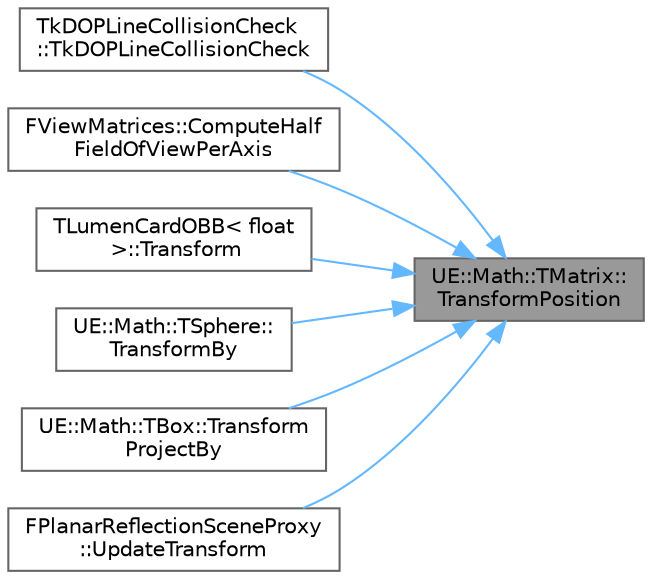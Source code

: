 digraph "UE::Math::TMatrix::TransformPosition"
{
 // INTERACTIVE_SVG=YES
 // LATEX_PDF_SIZE
  bgcolor="transparent";
  edge [fontname=Helvetica,fontsize=10,labelfontname=Helvetica,labelfontsize=10];
  node [fontname=Helvetica,fontsize=10,shape=box,height=0.2,width=0.4];
  rankdir="RL";
  Node1 [id="Node000001",label="UE::Math::TMatrix::\lTransformPosition",height=0.2,width=0.4,color="gray40", fillcolor="grey60", style="filled", fontcolor="black",tooltip="Transform a location - will take into account translation part of the TMatrix<T>."];
  Node1 -> Node2 [id="edge1_Node000001_Node000002",dir="back",color="steelblue1",style="solid",tooltip=" "];
  Node2 [id="Node000002",label="TkDOPLineCollisionCheck\l::TkDOPLineCollisionCheck",height=0.2,width=0.4,color="grey40", fillcolor="white", style="filled",URL="$d2/d8e/structTkDOPLineCollisionCheck.html#a91a132ff85916868af06311025b596e2",tooltip="Sets up the FkDOPLineCollisionCheck structure for performing line checks against a kDOPTree."];
  Node1 -> Node3 [id="edge2_Node000001_Node000003",dir="back",color="steelblue1",style="solid",tooltip=" "];
  Node3 [id="Node000003",label="FViewMatrices::ComputeHalf\lFieldOfViewPerAxis",height=0.2,width=0.4,color="grey40", fillcolor="white", style="filled",URL="$d4/da9/structFViewMatrices.html#a2a03aa2fc458c6f5b85c68ba3c7cfa7d",tooltip=" "];
  Node1 -> Node4 [id="edge3_Node000001_Node000004",dir="back",color="steelblue1",style="solid",tooltip=" "];
  Node4 [id="Node000004",label="TLumenCardOBB\< float\l \>::Transform",height=0.2,width=0.4,color="grey40", fillcolor="white", style="filled",URL="$dd/d8b/classTLumenCardOBB.html#aaf5e45796148ae5a24f8a45e9c8a0dbe",tooltip=" "];
  Node1 -> Node5 [id="edge4_Node000001_Node000005",dir="back",color="steelblue1",style="solid",tooltip=" "];
  Node5 [id="Node000005",label="UE::Math::TSphere::\lTransformBy",height=0.2,width=0.4,color="grey40", fillcolor="white", style="filled",URL="$d5/d1c/structUE_1_1Math_1_1TSphere.html#a0b21469f5128330d0617504e65b1e86f",tooltip="Get result of Transforming sphere by Matrix."];
  Node1 -> Node6 [id="edge5_Node000001_Node000006",dir="back",color="steelblue1",style="solid",tooltip=" "];
  Node6 [id="Node000006",label="UE::Math::TBox::Transform\lProjectBy",height=0.2,width=0.4,color="grey40", fillcolor="white", style="filled",URL="$d7/d5f/structUE_1_1Math_1_1TBox.html#af82b77c7863efa5e42f55315113ac674",tooltip="Returns the current world bounding box transformed and projected to screen space."];
  Node1 -> Node7 [id="edge6_Node000001_Node000007",dir="back",color="steelblue1",style="solid",tooltip=" "];
  Node7 [id="Node000007",label="FPlanarReflectionSceneProxy\l::UpdateTransform",height=0.2,width=0.4,color="grey40", fillcolor="white", style="filled",URL="$d9/d28/classFPlanarReflectionSceneProxy.html#aebd2f4d986be6cf823d059e2d3441a5a",tooltip=" "];
}
